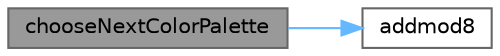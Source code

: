 digraph "chooseNextColorPalette"
{
 // LATEX_PDF_SIZE
  bgcolor="transparent";
  edge [fontname=Helvetica,fontsize=10,labelfontname=Helvetica,labelfontsize=10];
  node [fontname=Helvetica,fontsize=10,shape=box,height=0.2,width=0.4];
  rankdir="LR";
  Node1 [id="Node000001",label="chooseNextColorPalette",height=0.2,width=0.4,color="gray40", fillcolor="grey60", style="filled", fontcolor="black",tooltip=" "];
  Node1 -> Node2 [id="edge1_Node000001_Node000002",color="steelblue1",style="solid",tooltip=" "];
  Node2 [id="Node000002",label="addmod8",height=0.2,width=0.4,color="grey40", fillcolor="white", style="filled",URL="$d5/d98/group___math.html#ga2bcd51c47538dbc933999382e272a7a7",tooltip="Add two numbers, and calculate the modulo of the sum and a third number, M."];
}

